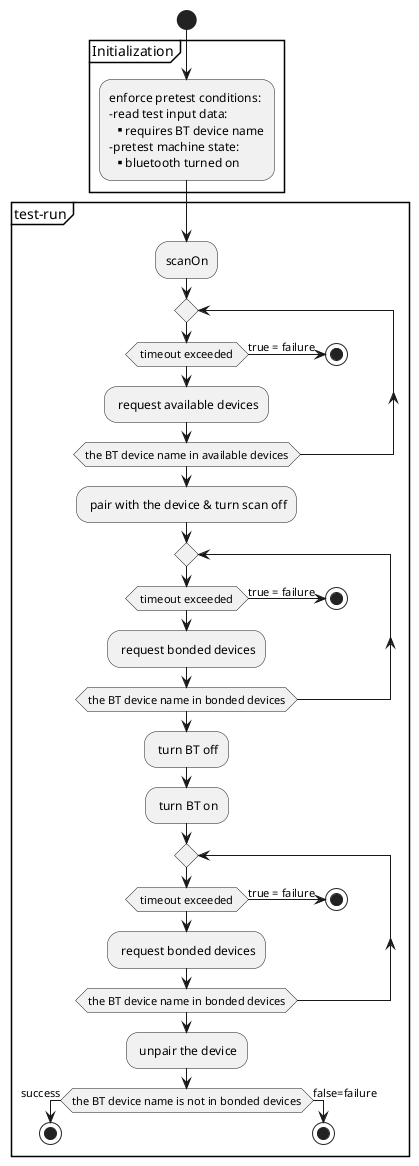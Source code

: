 @startuml

start
partition Initialization {
    :enforce pretest conditions:
    -read test input data:
    **requires BT device name
    -pretest machine state:
    ** bluetooth turned on;
}

partition test-run {
    :scanOn;

    repeat
        if( timeout exceeded )
            : request available devices;
        else (true = failure)
            stop
        endif
    repeatwhile (the BT device name in available devices)

    : pair with the device & turn scan off;

    repeat
        if( timeout exceeded )
            : request bonded devices;
        else (true = failure)
            stop
        endif
    repeatwhile (the BT device name in bonded devices)

    : turn BT off;
    : turn BT on;

    repeat
        if( timeout exceeded )
            : request bonded devices;
        else (true = failure)
            stop
        endif
    repeatwhile (the BT device name in bonded devices)

    : unpair the device;

    if (the BT device name is not in bonded devices) then (success)
        stop
    else (false=failure)
        stop
    endif
}
@enduml
